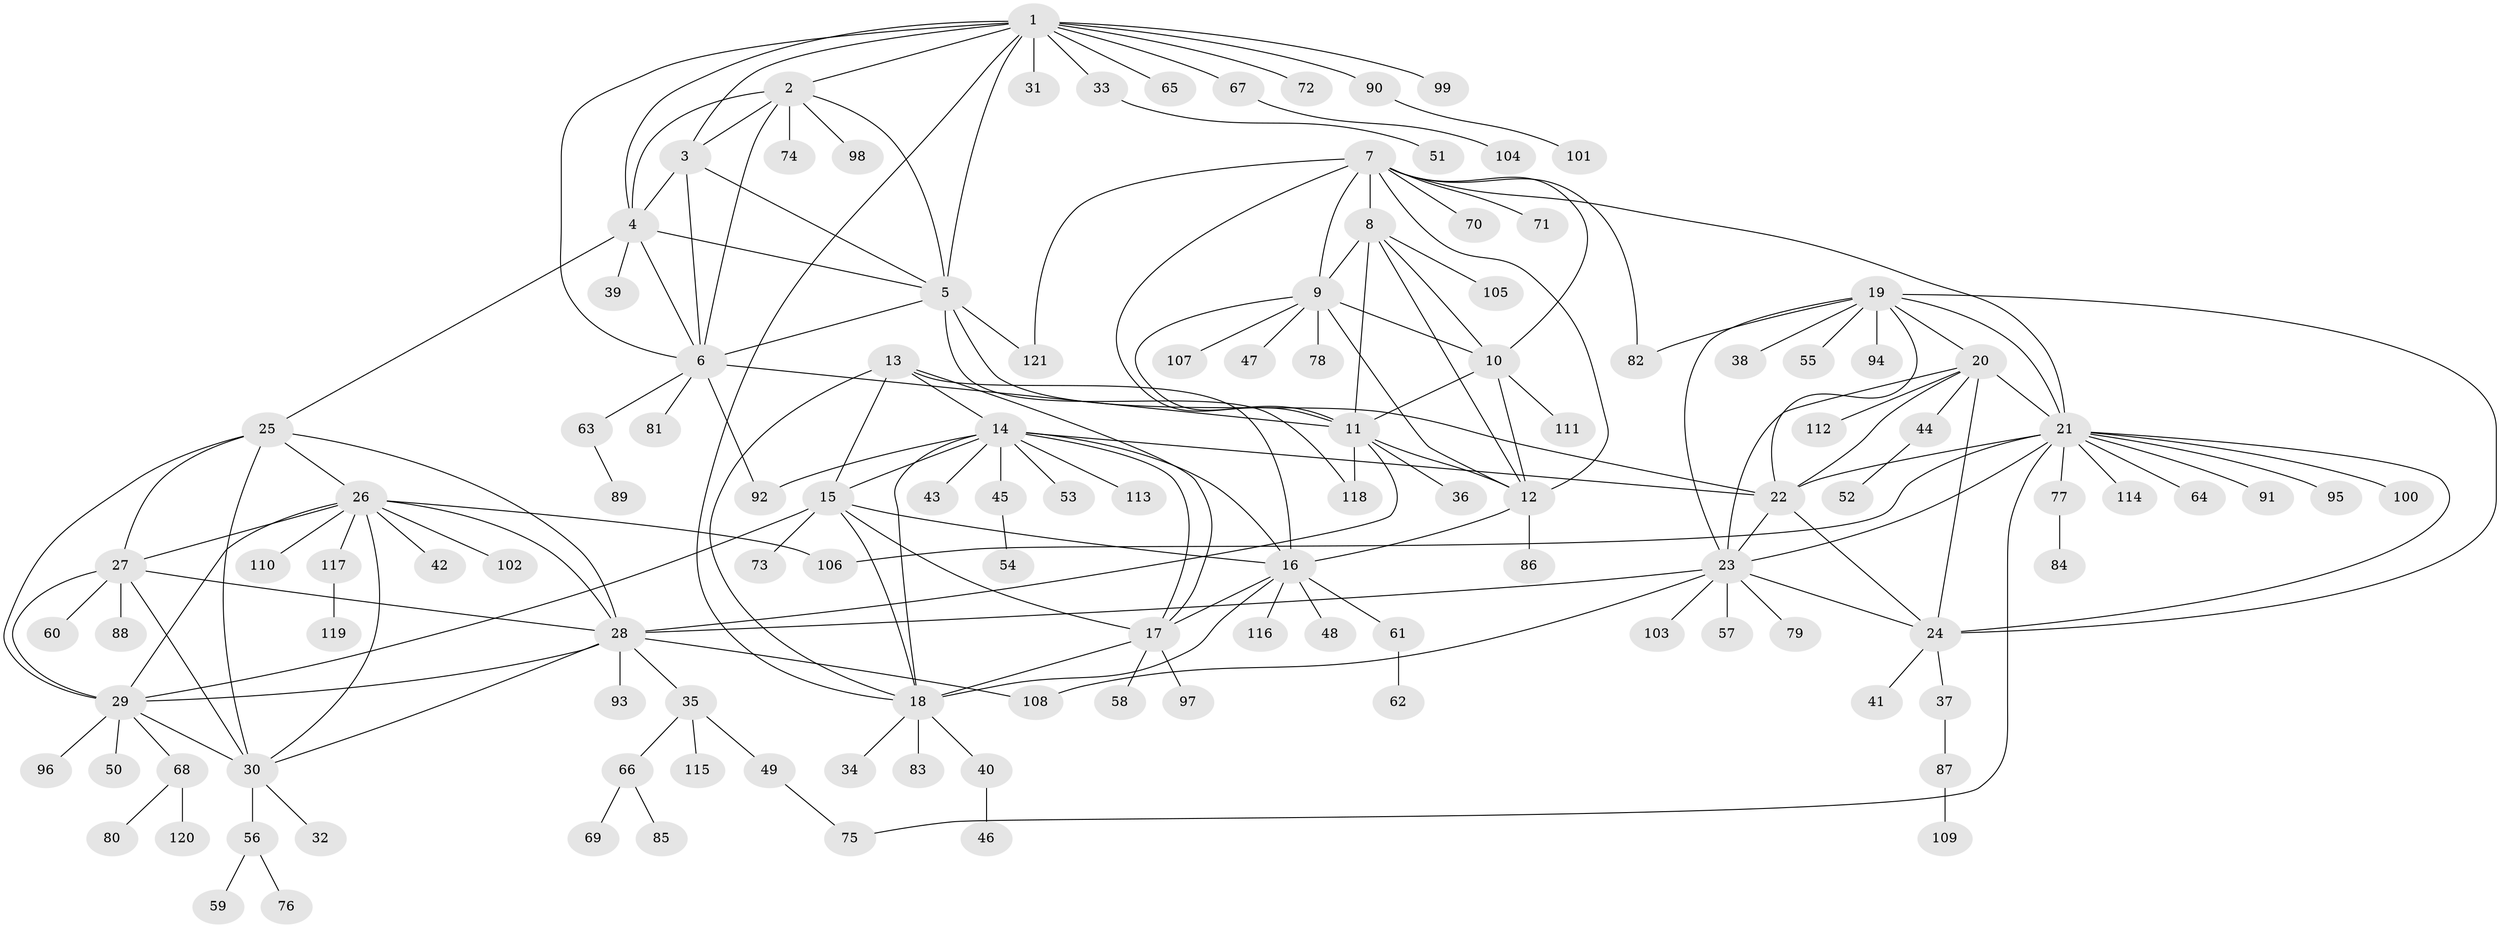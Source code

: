 // coarse degree distribution, {13: 0.027777777777777776, 7: 0.05555555555555555, 5: 0.06944444444444445, 9: 0.05555555555555555, 4: 0.027777777777777776, 12: 0.013888888888888888, 11: 0.013888888888888888, 6: 0.027777777777777776, 8: 0.027777777777777776, 1: 0.5833333333333334, 3: 0.027777777777777776, 2: 0.06944444444444445}
// Generated by graph-tools (version 1.1) at 2025/19/03/04/25 18:19:54]
// undirected, 121 vertices, 183 edges
graph export_dot {
graph [start="1"]
  node [color=gray90,style=filled];
  1;
  2;
  3;
  4;
  5;
  6;
  7;
  8;
  9;
  10;
  11;
  12;
  13;
  14;
  15;
  16;
  17;
  18;
  19;
  20;
  21;
  22;
  23;
  24;
  25;
  26;
  27;
  28;
  29;
  30;
  31;
  32;
  33;
  34;
  35;
  36;
  37;
  38;
  39;
  40;
  41;
  42;
  43;
  44;
  45;
  46;
  47;
  48;
  49;
  50;
  51;
  52;
  53;
  54;
  55;
  56;
  57;
  58;
  59;
  60;
  61;
  62;
  63;
  64;
  65;
  66;
  67;
  68;
  69;
  70;
  71;
  72;
  73;
  74;
  75;
  76;
  77;
  78;
  79;
  80;
  81;
  82;
  83;
  84;
  85;
  86;
  87;
  88;
  89;
  90;
  91;
  92;
  93;
  94;
  95;
  96;
  97;
  98;
  99;
  100;
  101;
  102;
  103;
  104;
  105;
  106;
  107;
  108;
  109;
  110;
  111;
  112;
  113;
  114;
  115;
  116;
  117;
  118;
  119;
  120;
  121;
  1 -- 2;
  1 -- 3;
  1 -- 4;
  1 -- 5;
  1 -- 6;
  1 -- 18;
  1 -- 31;
  1 -- 33;
  1 -- 65;
  1 -- 67;
  1 -- 72;
  1 -- 90;
  1 -- 99;
  2 -- 3;
  2 -- 4;
  2 -- 5;
  2 -- 6;
  2 -- 74;
  2 -- 98;
  3 -- 4;
  3 -- 5;
  3 -- 6;
  4 -- 5;
  4 -- 6;
  4 -- 25;
  4 -- 39;
  5 -- 6;
  5 -- 22;
  5 -- 118;
  5 -- 121;
  6 -- 11;
  6 -- 63;
  6 -- 81;
  6 -- 92;
  7 -- 8;
  7 -- 9;
  7 -- 10;
  7 -- 11;
  7 -- 12;
  7 -- 21;
  7 -- 70;
  7 -- 71;
  7 -- 82;
  7 -- 121;
  8 -- 9;
  8 -- 10;
  8 -- 11;
  8 -- 12;
  8 -- 105;
  9 -- 10;
  9 -- 11;
  9 -- 12;
  9 -- 47;
  9 -- 78;
  9 -- 107;
  10 -- 11;
  10 -- 12;
  10 -- 111;
  11 -- 12;
  11 -- 28;
  11 -- 36;
  11 -- 118;
  12 -- 16;
  12 -- 86;
  13 -- 14;
  13 -- 15;
  13 -- 16;
  13 -- 17;
  13 -- 18;
  14 -- 15;
  14 -- 16;
  14 -- 17;
  14 -- 18;
  14 -- 22;
  14 -- 43;
  14 -- 45;
  14 -- 53;
  14 -- 92;
  14 -- 113;
  15 -- 16;
  15 -- 17;
  15 -- 18;
  15 -- 29;
  15 -- 73;
  16 -- 17;
  16 -- 18;
  16 -- 48;
  16 -- 61;
  16 -- 116;
  17 -- 18;
  17 -- 58;
  17 -- 97;
  18 -- 34;
  18 -- 40;
  18 -- 83;
  19 -- 20;
  19 -- 21;
  19 -- 22;
  19 -- 23;
  19 -- 24;
  19 -- 38;
  19 -- 55;
  19 -- 82;
  19 -- 94;
  20 -- 21;
  20 -- 22;
  20 -- 23;
  20 -- 24;
  20 -- 44;
  20 -- 112;
  21 -- 22;
  21 -- 23;
  21 -- 24;
  21 -- 64;
  21 -- 75;
  21 -- 77;
  21 -- 91;
  21 -- 95;
  21 -- 100;
  21 -- 106;
  21 -- 114;
  22 -- 23;
  22 -- 24;
  23 -- 24;
  23 -- 28;
  23 -- 57;
  23 -- 79;
  23 -- 103;
  23 -- 108;
  24 -- 37;
  24 -- 41;
  25 -- 26;
  25 -- 27;
  25 -- 28;
  25 -- 29;
  25 -- 30;
  26 -- 27;
  26 -- 28;
  26 -- 29;
  26 -- 30;
  26 -- 42;
  26 -- 102;
  26 -- 106;
  26 -- 110;
  26 -- 117;
  27 -- 28;
  27 -- 29;
  27 -- 30;
  27 -- 60;
  27 -- 88;
  28 -- 29;
  28 -- 30;
  28 -- 35;
  28 -- 93;
  28 -- 108;
  29 -- 30;
  29 -- 50;
  29 -- 68;
  29 -- 96;
  30 -- 32;
  30 -- 56;
  33 -- 51;
  35 -- 49;
  35 -- 66;
  35 -- 115;
  37 -- 87;
  40 -- 46;
  44 -- 52;
  45 -- 54;
  49 -- 75;
  56 -- 59;
  56 -- 76;
  61 -- 62;
  63 -- 89;
  66 -- 69;
  66 -- 85;
  67 -- 104;
  68 -- 80;
  68 -- 120;
  77 -- 84;
  87 -- 109;
  90 -- 101;
  117 -- 119;
}
